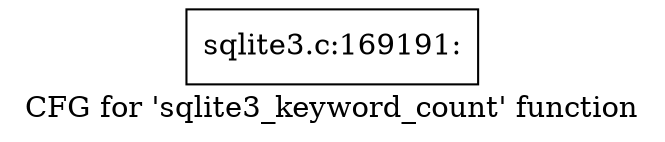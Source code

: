 digraph "CFG for 'sqlite3_keyword_count' function" {
	label="CFG for 'sqlite3_keyword_count' function";

	Node0x55c0f690ce60 [shape=record,label="{sqlite3.c:169191:}"];
}
